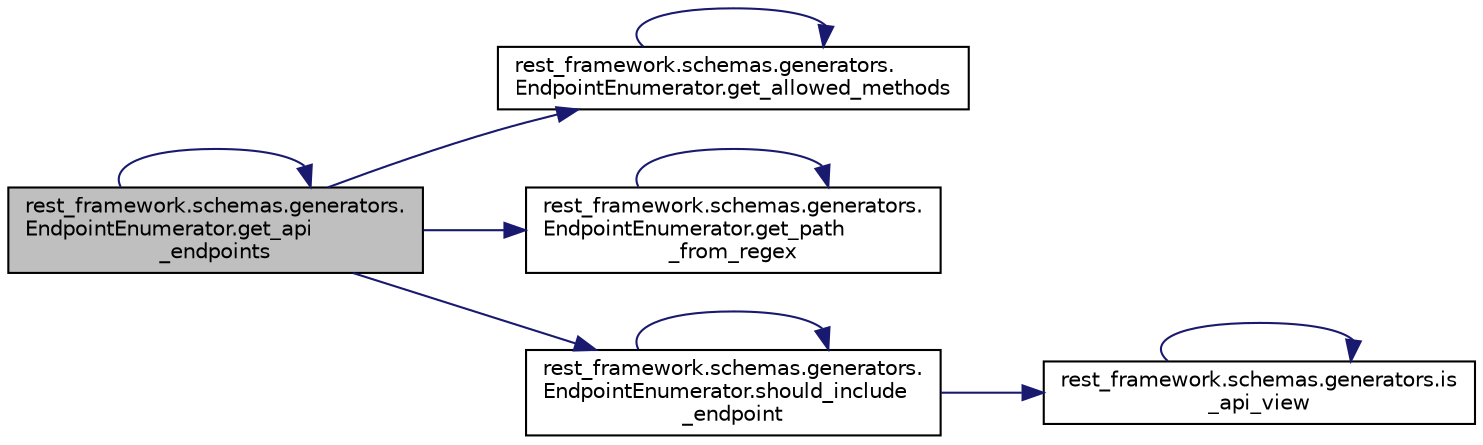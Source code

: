 digraph "rest_framework.schemas.generators.EndpointEnumerator.get_api_endpoints"
{
 // LATEX_PDF_SIZE
  edge [fontname="Helvetica",fontsize="10",labelfontname="Helvetica",labelfontsize="10"];
  node [fontname="Helvetica",fontsize="10",shape=record];
  rankdir="LR";
  Node1 [label="rest_framework.schemas.generators.\lEndpointEnumerator.get_api\l_endpoints",height=0.2,width=0.4,color="black", fillcolor="grey75", style="filled", fontcolor="black",tooltip=" "];
  Node1 -> Node2 [color="midnightblue",fontsize="10",style="solid",fontname="Helvetica"];
  Node2 [label="rest_framework.schemas.generators.\lEndpointEnumerator.get_allowed_methods",height=0.2,width=0.4,color="black", fillcolor="white", style="filled",URL="$d6/dc4/classrest__framework_1_1schemas_1_1generators_1_1_endpoint_enumerator.html#a67abfb930d52a9c97805e4c8db189249",tooltip=" "];
  Node2 -> Node2 [color="midnightblue",fontsize="10",style="solid",fontname="Helvetica"];
  Node1 -> Node1 [color="midnightblue",fontsize="10",style="solid",fontname="Helvetica"];
  Node1 -> Node3 [color="midnightblue",fontsize="10",style="solid",fontname="Helvetica"];
  Node3 [label="rest_framework.schemas.generators.\lEndpointEnumerator.get_path\l_from_regex",height=0.2,width=0.4,color="black", fillcolor="white", style="filled",URL="$d6/dc4/classrest__framework_1_1schemas_1_1generators_1_1_endpoint_enumerator.html#ac744caf396a66ca23641d9dae03b8ca2",tooltip=" "];
  Node3 -> Node3 [color="midnightblue",fontsize="10",style="solid",fontname="Helvetica"];
  Node1 -> Node4 [color="midnightblue",fontsize="10",style="solid",fontname="Helvetica"];
  Node4 [label="rest_framework.schemas.generators.\lEndpointEnumerator.should_include\l_endpoint",height=0.2,width=0.4,color="black", fillcolor="white", style="filled",URL="$d6/dc4/classrest__framework_1_1schemas_1_1generators_1_1_endpoint_enumerator.html#a620d752cdc97176feb3b2a8cd29d7e09",tooltip=" "];
  Node4 -> Node5 [color="midnightblue",fontsize="10",style="solid",fontname="Helvetica"];
  Node5 [label="rest_framework.schemas.generators.is\l_api_view",height=0.2,width=0.4,color="black", fillcolor="white", style="filled",URL="$d7/dc8/namespacerest__framework_1_1schemas_1_1generators.html#a2aaca0fe0768f72d299e5ef9ff4a8fc9",tooltip=" "];
  Node5 -> Node5 [color="midnightblue",fontsize="10",style="solid",fontname="Helvetica"];
  Node4 -> Node4 [color="midnightblue",fontsize="10",style="solid",fontname="Helvetica"];
}
